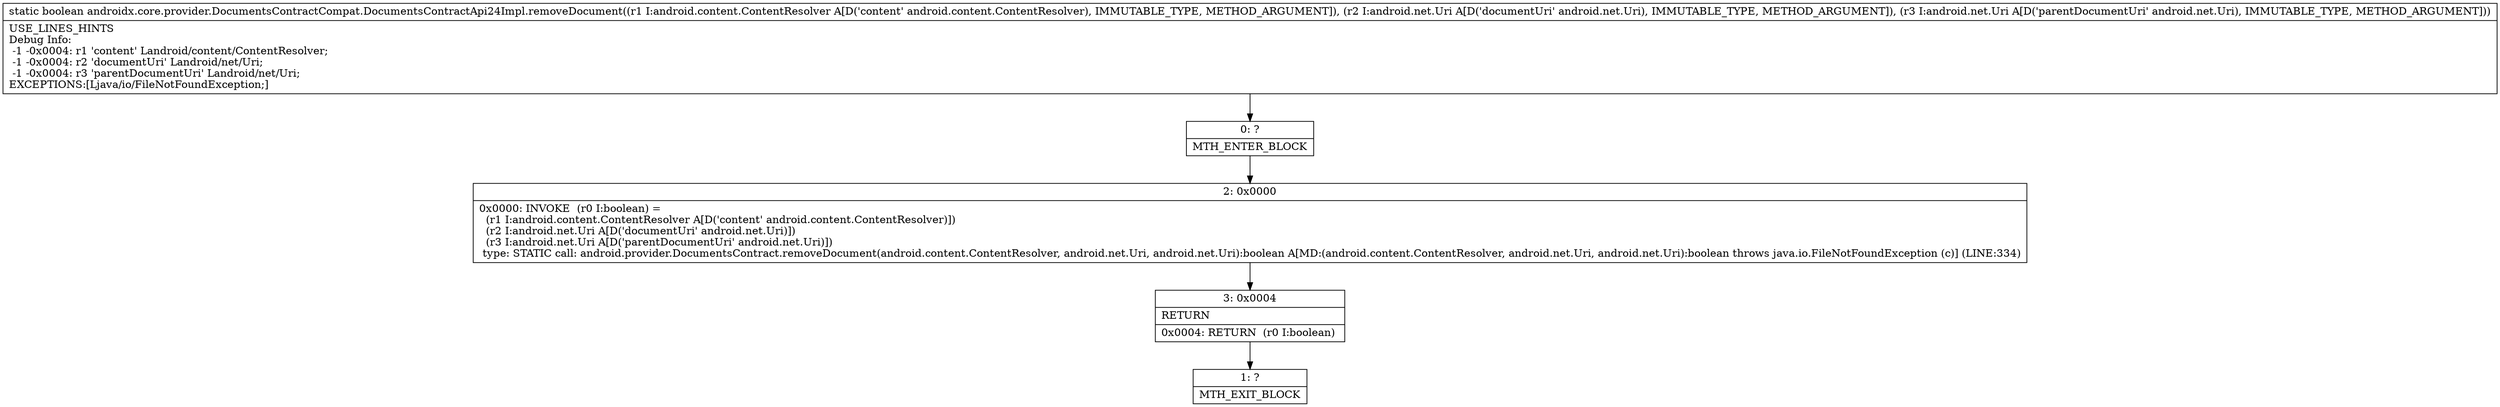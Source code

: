 digraph "CFG forandroidx.core.provider.DocumentsContractCompat.DocumentsContractApi24Impl.removeDocument(Landroid\/content\/ContentResolver;Landroid\/net\/Uri;Landroid\/net\/Uri;)Z" {
Node_0 [shape=record,label="{0\:\ ?|MTH_ENTER_BLOCK\l}"];
Node_2 [shape=record,label="{2\:\ 0x0000|0x0000: INVOKE  (r0 I:boolean) = \l  (r1 I:android.content.ContentResolver A[D('content' android.content.ContentResolver)])\l  (r2 I:android.net.Uri A[D('documentUri' android.net.Uri)])\l  (r3 I:android.net.Uri A[D('parentDocumentUri' android.net.Uri)])\l type: STATIC call: android.provider.DocumentsContract.removeDocument(android.content.ContentResolver, android.net.Uri, android.net.Uri):boolean A[MD:(android.content.ContentResolver, android.net.Uri, android.net.Uri):boolean throws java.io.FileNotFoundException (c)] (LINE:334)\l}"];
Node_3 [shape=record,label="{3\:\ 0x0004|RETURN\l|0x0004: RETURN  (r0 I:boolean) \l}"];
Node_1 [shape=record,label="{1\:\ ?|MTH_EXIT_BLOCK\l}"];
MethodNode[shape=record,label="{static boolean androidx.core.provider.DocumentsContractCompat.DocumentsContractApi24Impl.removeDocument((r1 I:android.content.ContentResolver A[D('content' android.content.ContentResolver), IMMUTABLE_TYPE, METHOD_ARGUMENT]), (r2 I:android.net.Uri A[D('documentUri' android.net.Uri), IMMUTABLE_TYPE, METHOD_ARGUMENT]), (r3 I:android.net.Uri A[D('parentDocumentUri' android.net.Uri), IMMUTABLE_TYPE, METHOD_ARGUMENT]))  | USE_LINES_HINTS\lDebug Info:\l  \-1 \-0x0004: r1 'content' Landroid\/content\/ContentResolver;\l  \-1 \-0x0004: r2 'documentUri' Landroid\/net\/Uri;\l  \-1 \-0x0004: r3 'parentDocumentUri' Landroid\/net\/Uri;\lEXCEPTIONS:[Ljava\/io\/FileNotFoundException;]\l}"];
MethodNode -> Node_0;Node_0 -> Node_2;
Node_2 -> Node_3;
Node_3 -> Node_1;
}


